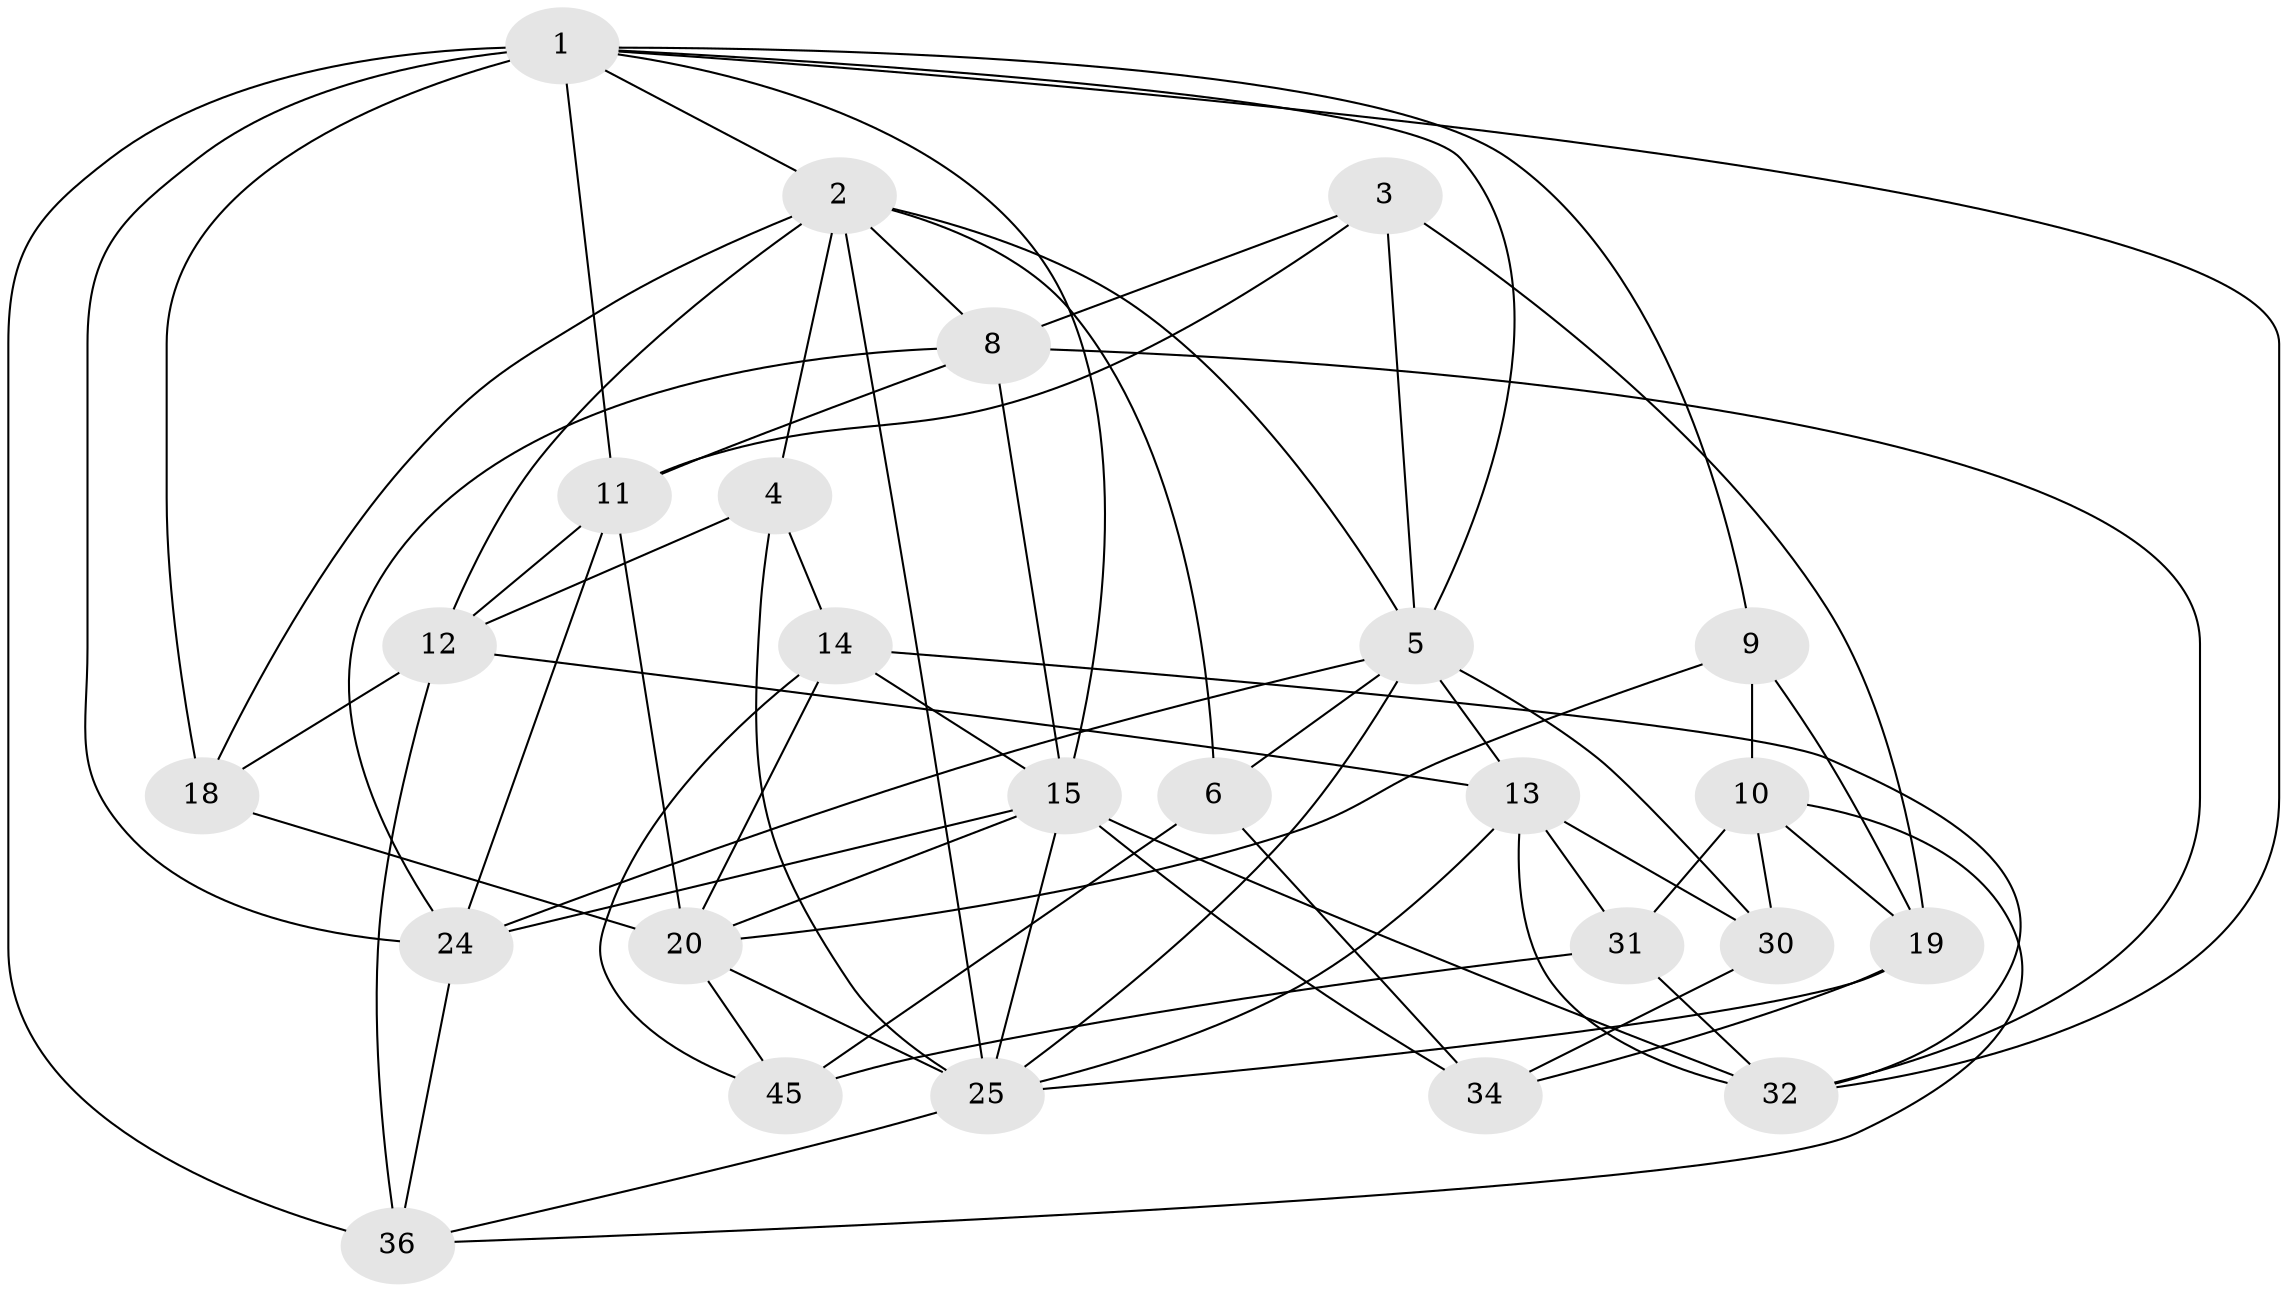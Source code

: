 // original degree distribution, {4: 1.0}
// Generated by graph-tools (version 1.1) at 2025/16/03/09/25 04:16:20]
// undirected, 25 vertices, 70 edges
graph export_dot {
graph [start="1"]
  node [color=gray90,style=filled];
  1 [super="+21+46+48"];
  2 [super="+26+33"];
  3;
  4;
  5 [super="+16+7"];
  6;
  8 [super="+38"];
  9;
  10 [super="+51"];
  11 [super="+17"];
  12 [super="+44"];
  13 [super="+39"];
  14 [super="+23+28"];
  15 [super="+35+40"];
  18;
  19 [super="+27"];
  20 [super="+47+22"];
  24 [super="+29"];
  25 [super="+43+50"];
  30;
  31;
  32 [super="+41"];
  34;
  36 [super="+37"];
  45;
  1 -- 18;
  1 -- 24;
  1 -- 11;
  1 -- 36 [weight=2];
  1 -- 32;
  1 -- 2;
  1 -- 15;
  1 -- 5;
  1 -- 9;
  2 -- 4;
  2 -- 18;
  2 -- 8;
  2 -- 6;
  2 -- 25;
  2 -- 12;
  2 -- 5;
  3 -- 5;
  3 -- 11;
  3 -- 19;
  3 -- 8;
  4 -- 14;
  4 -- 25;
  4 -- 12;
  5 -- 6;
  5 -- 24;
  5 -- 13;
  5 -- 30;
  5 -- 25;
  6 -- 45;
  6 -- 34;
  8 -- 11;
  8 -- 15;
  8 -- 32;
  8 -- 24;
  9 -- 19;
  9 -- 10;
  9 -- 20;
  10 -- 31;
  10 -- 36;
  10 -- 19 [weight=2];
  10 -- 30;
  11 -- 12;
  11 -- 24;
  11 -- 20;
  12 -- 18;
  12 -- 13;
  12 -- 36;
  13 -- 31;
  13 -- 25;
  13 -- 30;
  13 -- 32;
  14 -- 45;
  14 -- 32;
  14 -- 20 [weight=2];
  14 -- 15;
  15 -- 24;
  15 -- 25;
  15 -- 32;
  15 -- 34;
  15 -- 20 [weight=3];
  18 -- 20;
  19 -- 34;
  19 -- 25;
  20 -- 25;
  20 -- 45;
  24 -- 36;
  25 -- 36;
  30 -- 34;
  31 -- 45;
  31 -- 32;
}
